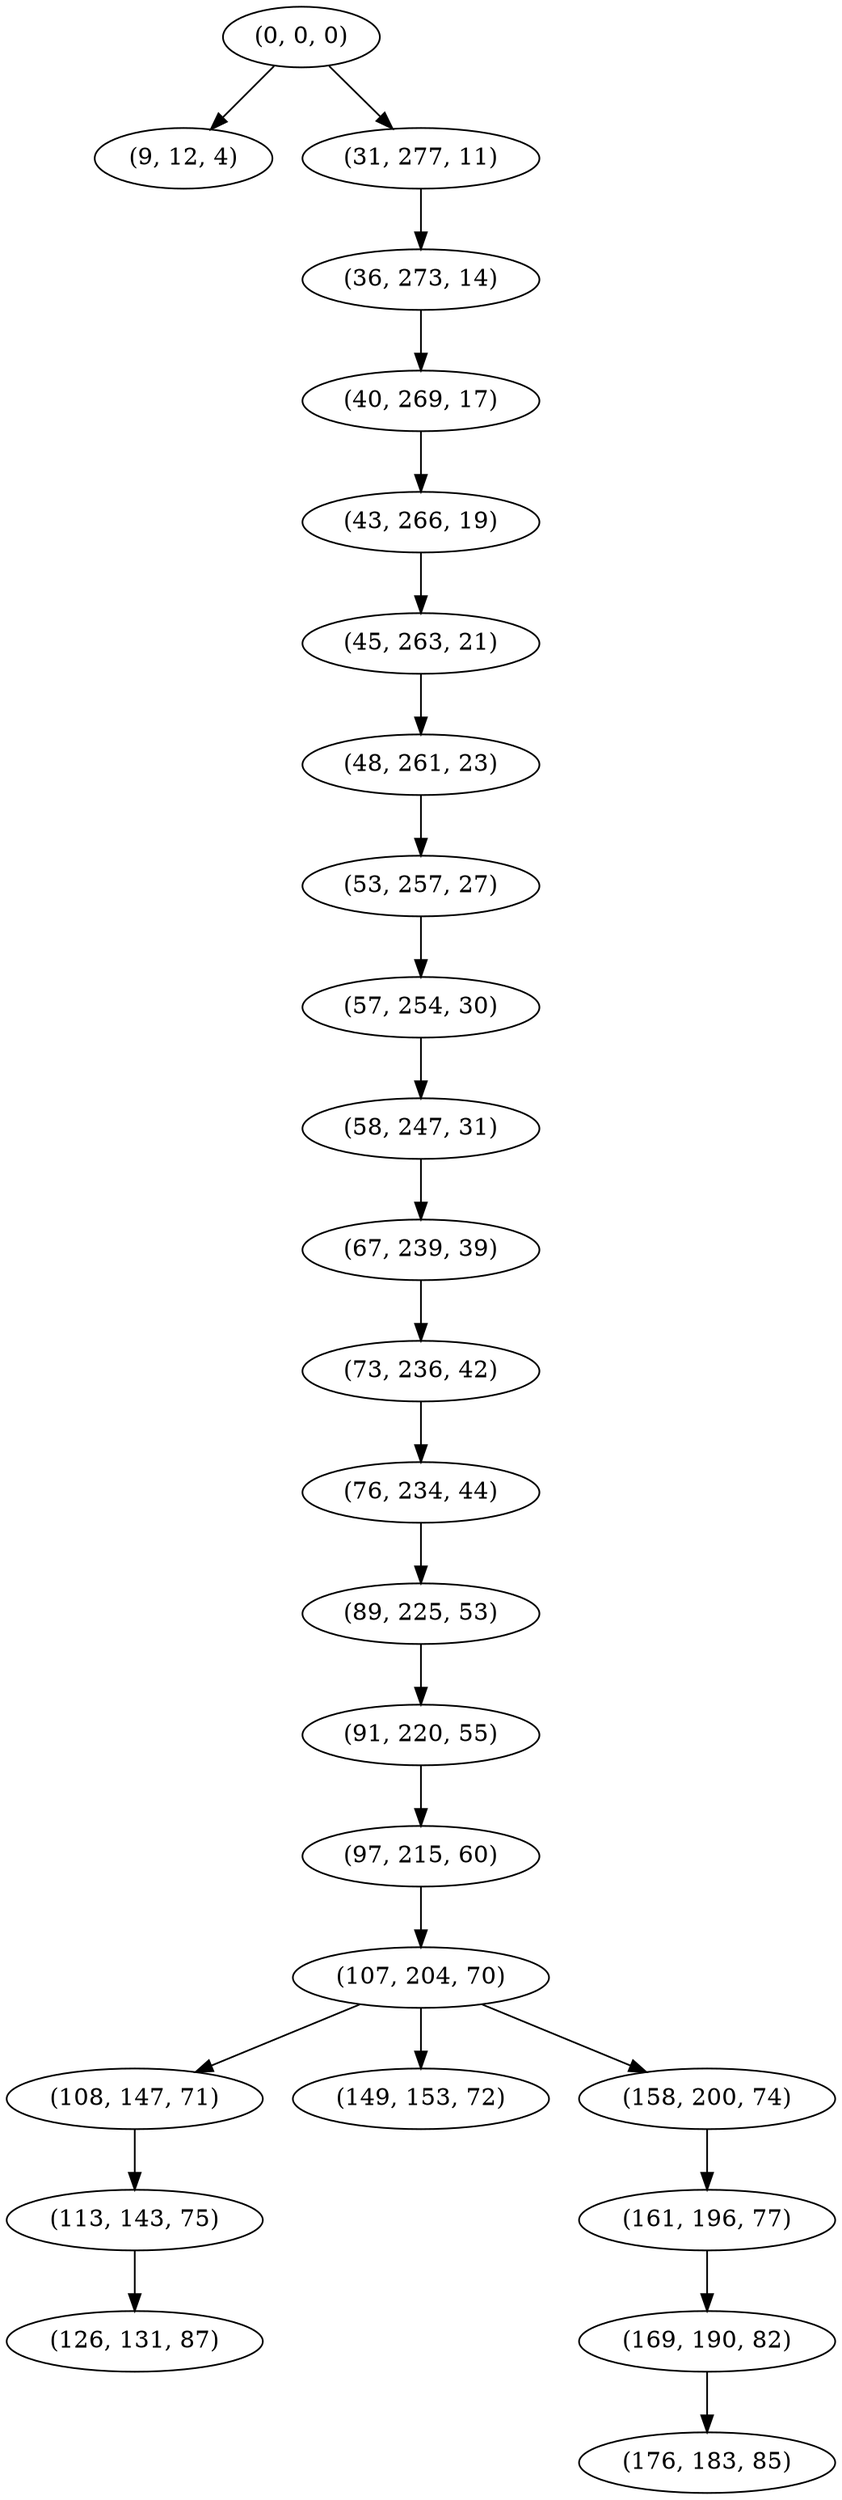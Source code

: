digraph tree {
    "(0, 0, 0)";
    "(9, 12, 4)";
    "(31, 277, 11)";
    "(36, 273, 14)";
    "(40, 269, 17)";
    "(43, 266, 19)";
    "(45, 263, 21)";
    "(48, 261, 23)";
    "(53, 257, 27)";
    "(57, 254, 30)";
    "(58, 247, 31)";
    "(67, 239, 39)";
    "(73, 236, 42)";
    "(76, 234, 44)";
    "(89, 225, 53)";
    "(91, 220, 55)";
    "(97, 215, 60)";
    "(107, 204, 70)";
    "(108, 147, 71)";
    "(113, 143, 75)";
    "(126, 131, 87)";
    "(149, 153, 72)";
    "(158, 200, 74)";
    "(161, 196, 77)";
    "(169, 190, 82)";
    "(176, 183, 85)";
    "(0, 0, 0)" -> "(9, 12, 4)";
    "(0, 0, 0)" -> "(31, 277, 11)";
    "(31, 277, 11)" -> "(36, 273, 14)";
    "(36, 273, 14)" -> "(40, 269, 17)";
    "(40, 269, 17)" -> "(43, 266, 19)";
    "(43, 266, 19)" -> "(45, 263, 21)";
    "(45, 263, 21)" -> "(48, 261, 23)";
    "(48, 261, 23)" -> "(53, 257, 27)";
    "(53, 257, 27)" -> "(57, 254, 30)";
    "(57, 254, 30)" -> "(58, 247, 31)";
    "(58, 247, 31)" -> "(67, 239, 39)";
    "(67, 239, 39)" -> "(73, 236, 42)";
    "(73, 236, 42)" -> "(76, 234, 44)";
    "(76, 234, 44)" -> "(89, 225, 53)";
    "(89, 225, 53)" -> "(91, 220, 55)";
    "(91, 220, 55)" -> "(97, 215, 60)";
    "(97, 215, 60)" -> "(107, 204, 70)";
    "(107, 204, 70)" -> "(108, 147, 71)";
    "(107, 204, 70)" -> "(149, 153, 72)";
    "(107, 204, 70)" -> "(158, 200, 74)";
    "(108, 147, 71)" -> "(113, 143, 75)";
    "(113, 143, 75)" -> "(126, 131, 87)";
    "(158, 200, 74)" -> "(161, 196, 77)";
    "(161, 196, 77)" -> "(169, 190, 82)";
    "(169, 190, 82)" -> "(176, 183, 85)";
}
